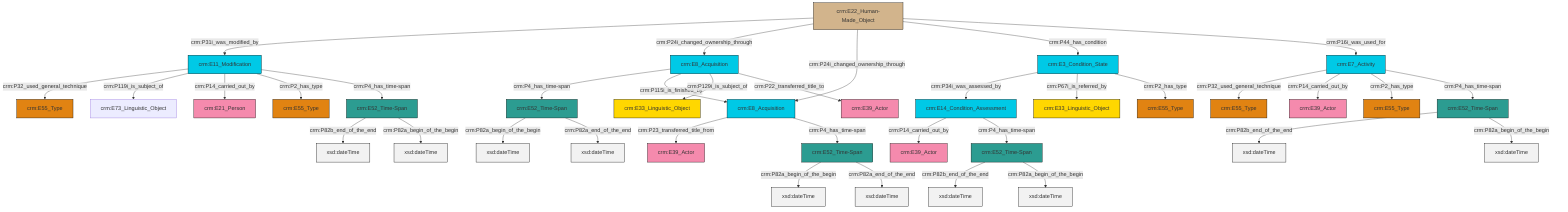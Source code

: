 graph TD
classDef Literal fill:#f2f2f2,stroke:#000000;
classDef CRM_Entity fill:#FFFFFF,stroke:#000000;
classDef Temporal_Entity fill:#00C9E6, stroke:#000000;
classDef Type fill:#E18312, stroke:#000000;
classDef Time-Span fill:#2C9C91, stroke:#000000;
classDef Appellation fill:#FFEB7F, stroke:#000000;
classDef Place fill:#008836, stroke:#000000;
classDef Persistent_Item fill:#B266B2, stroke:#000000;
classDef Conceptual_Object fill:#FFD700, stroke:#000000;
classDef Physical_Thing fill:#D2B48C, stroke:#000000;
classDef Actor fill:#f58aad, stroke:#000000;
classDef PC_Classes fill:#4ce600, stroke:#000000;
classDef Multi fill:#cccccc,stroke:#000000;

0["crm:E22_Human-Made_Object"]:::Physical_Thing -->|crm:P31i_was_modified_by| 1["crm:E11_Modification"]:::Temporal_Entity
6["crm:E3_Condition_State"]:::Temporal_Entity -->|crm:P34i_was_assessed_by| 7["crm:E14_Condition_Assessment"]:::Temporal_Entity
8["crm:E8_Acquisition"]:::Temporal_Entity -->|crm:P23_transferred_title_from| 9["crm:E39_Actor"]:::Actor
1["crm:E11_Modification"]:::Temporal_Entity -->|crm:P32_used_general_technique| 13["crm:E55_Type"]:::Type
14["crm:E52_Time-Span"]:::Time-Span -->|crm:P82a_begin_of_the_begin| 15[xsd:dateTime]:::Literal
14["crm:E52_Time-Span"]:::Time-Span -->|crm:P82a_end_of_the_end| 23[xsd:dateTime]:::Literal
4["crm:E7_Activity"]:::Temporal_Entity -->|crm:P32_used_general_technique| 26["crm:E55_Type"]:::Type
0["crm:E22_Human-Made_Object"]:::Physical_Thing -->|crm:P24i_changed_ownership_through| 16["crm:E8_Acquisition"]:::Temporal_Entity
4["crm:E7_Activity"]:::Temporal_Entity -->|crm:P14_carried_out_by| 27["crm:E39_Actor"]:::Actor
0["crm:E22_Human-Made_Object"]:::Physical_Thing -->|crm:P24i_changed_ownership_through| 8["crm:E8_Acquisition"]:::Temporal_Entity
1["crm:E11_Modification"]:::Temporal_Entity -->|crm:P119i_is_subject_of| 30["crm:E73_Linguistic_Object"]:::Default
6["crm:E3_Condition_State"]:::Temporal_Entity -->|crm:P67i_is_referred_by| 31["crm:E33_Linguistic_Object"]:::Conceptual_Object
32["crm:E52_Time-Span"]:::Time-Span -->|crm:P82b_end_of_the_end| 33[xsd:dateTime]:::Literal
4["crm:E7_Activity"]:::Temporal_Entity -->|crm:P2_has_type| 20["crm:E55_Type"]:::Type
16["crm:E8_Acquisition"]:::Temporal_Entity -->|crm:P4_has_time-span| 14["crm:E52_Time-Span"]:::Time-Span
1["crm:E11_Modification"]:::Temporal_Entity -->|crm:P14_carried_out_by| 2["crm:E21_Person"]:::Actor
32["crm:E52_Time-Span"]:::Time-Span -->|crm:P82a_begin_of_the_begin| 41[xsd:dateTime]:::Literal
42["crm:E52_Time-Span"]:::Time-Span -->|crm:P82b_end_of_the_end| 43[xsd:dateTime]:::Literal
44["crm:E52_Time-Span"]:::Time-Span -->|crm:P82b_end_of_the_end| 45[xsd:dateTime]:::Literal
16["crm:E8_Acquisition"]:::Temporal_Entity -->|crm:P115i_is_finished_by| 8["crm:E8_Acquisition"]:::Temporal_Entity
4["crm:E7_Activity"]:::Temporal_Entity -->|crm:P4_has_time-span| 44["crm:E52_Time-Span"]:::Time-Span
16["crm:E8_Acquisition"]:::Temporal_Entity -->|crm:P129i_is_subject_of| 35["crm:E33_Linguistic_Object"]:::Conceptual_Object
0["crm:E22_Human-Made_Object"]:::Physical_Thing -->|crm:P44_has_condition| 6["crm:E3_Condition_State"]:::Temporal_Entity
7["crm:E14_Condition_Assessment"]:::Temporal_Entity -->|crm:P14_carried_out_by| 11["crm:E39_Actor"]:::Actor
42["crm:E52_Time-Span"]:::Time-Span -->|crm:P82a_begin_of_the_begin| 50[xsd:dateTime]:::Literal
6["crm:E3_Condition_State"]:::Temporal_Entity -->|crm:P2_has_type| 18["crm:E55_Type"]:::Type
44["crm:E52_Time-Span"]:::Time-Span -->|crm:P82a_begin_of_the_begin| 51[xsd:dateTime]:::Literal
1["crm:E11_Modification"]:::Temporal_Entity -->|crm:P2_has_type| 46["crm:E55_Type"]:::Type
7["crm:E14_Condition_Assessment"]:::Temporal_Entity -->|crm:P4_has_time-span| 32["crm:E52_Time-Span"]:::Time-Span
0["crm:E22_Human-Made_Object"]:::Physical_Thing -->|crm:P16i_was_used_for| 4["crm:E7_Activity"]:::Temporal_Entity
8["crm:E8_Acquisition"]:::Temporal_Entity -->|crm:P4_has_time-span| 48["crm:E52_Time-Span"]:::Time-Span
48["crm:E52_Time-Span"]:::Time-Span -->|crm:P82a_begin_of_the_begin| 58[xsd:dateTime]:::Literal
1["crm:E11_Modification"]:::Temporal_Entity -->|crm:P4_has_time-span| 42["crm:E52_Time-Span"]:::Time-Span
48["crm:E52_Time-Span"]:::Time-Span -->|crm:P82a_end_of_the_end| 59[xsd:dateTime]:::Literal
16["crm:E8_Acquisition"]:::Temporal_Entity -->|crm:P22_transferred_title_to| 24["crm:E39_Actor"]:::Actor